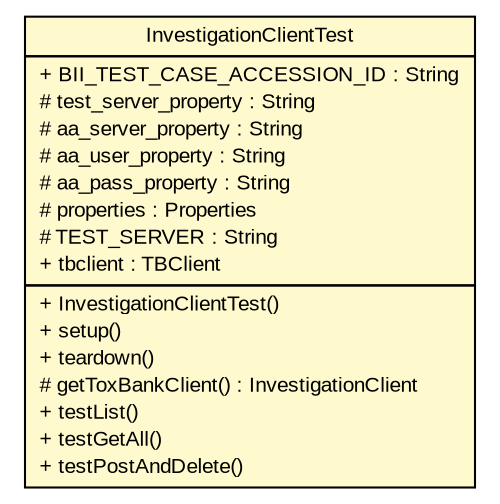 #!/usr/local/bin/dot
#
# Class diagram 
# Generated by UmlGraph version 4.6 (http://www.spinellis.gr/sw/umlgraph)
#

digraph G {
	edge [fontname="arial",fontsize=10,labelfontname="arial",labelfontsize=10];
	node [fontname="arial",fontsize=10,shape=plaintext];
	// net.toxbank.client.resource.InvestigationClientTest
	c115 [label=<<table border="0" cellborder="1" cellspacing="0" cellpadding="2" port="p" bgcolor="lemonChiffon" href="./InvestigationClientTest.html">
		<tr><td><table border="0" cellspacing="0" cellpadding="1">
			<tr><td> InvestigationClientTest </td></tr>
		</table></td></tr>
		<tr><td><table border="0" cellspacing="0" cellpadding="1">
			<tr><td align="left"> + BII_TEST_CASE_ACCESSION_ID : String </td></tr>
			<tr><td align="left"> # test_server_property : String </td></tr>
			<tr><td align="left"> # aa_server_property : String </td></tr>
			<tr><td align="left"> # aa_user_property : String </td></tr>
			<tr><td align="left"> # aa_pass_property : String </td></tr>
			<tr><td align="left"> # properties : Properties </td></tr>
			<tr><td align="left"> # TEST_SERVER : String </td></tr>
			<tr><td align="left"> + tbclient : TBClient </td></tr>
		</table></td></tr>
		<tr><td><table border="0" cellspacing="0" cellpadding="1">
			<tr><td align="left"> + InvestigationClientTest() </td></tr>
			<tr><td align="left"> + setup() </td></tr>
			<tr><td align="left"> + teardown() </td></tr>
			<tr><td align="left"> # getToxBankClient() : InvestigationClient </td></tr>
			<tr><td align="left"> + testList() </td></tr>
			<tr><td align="left"> + testGetAll() </td></tr>
			<tr><td align="left"> + testPostAndDelete() </td></tr>
		</table></td></tr>
		</table>>, fontname="arial", fontcolor="black", fontsize=10.0];
}

